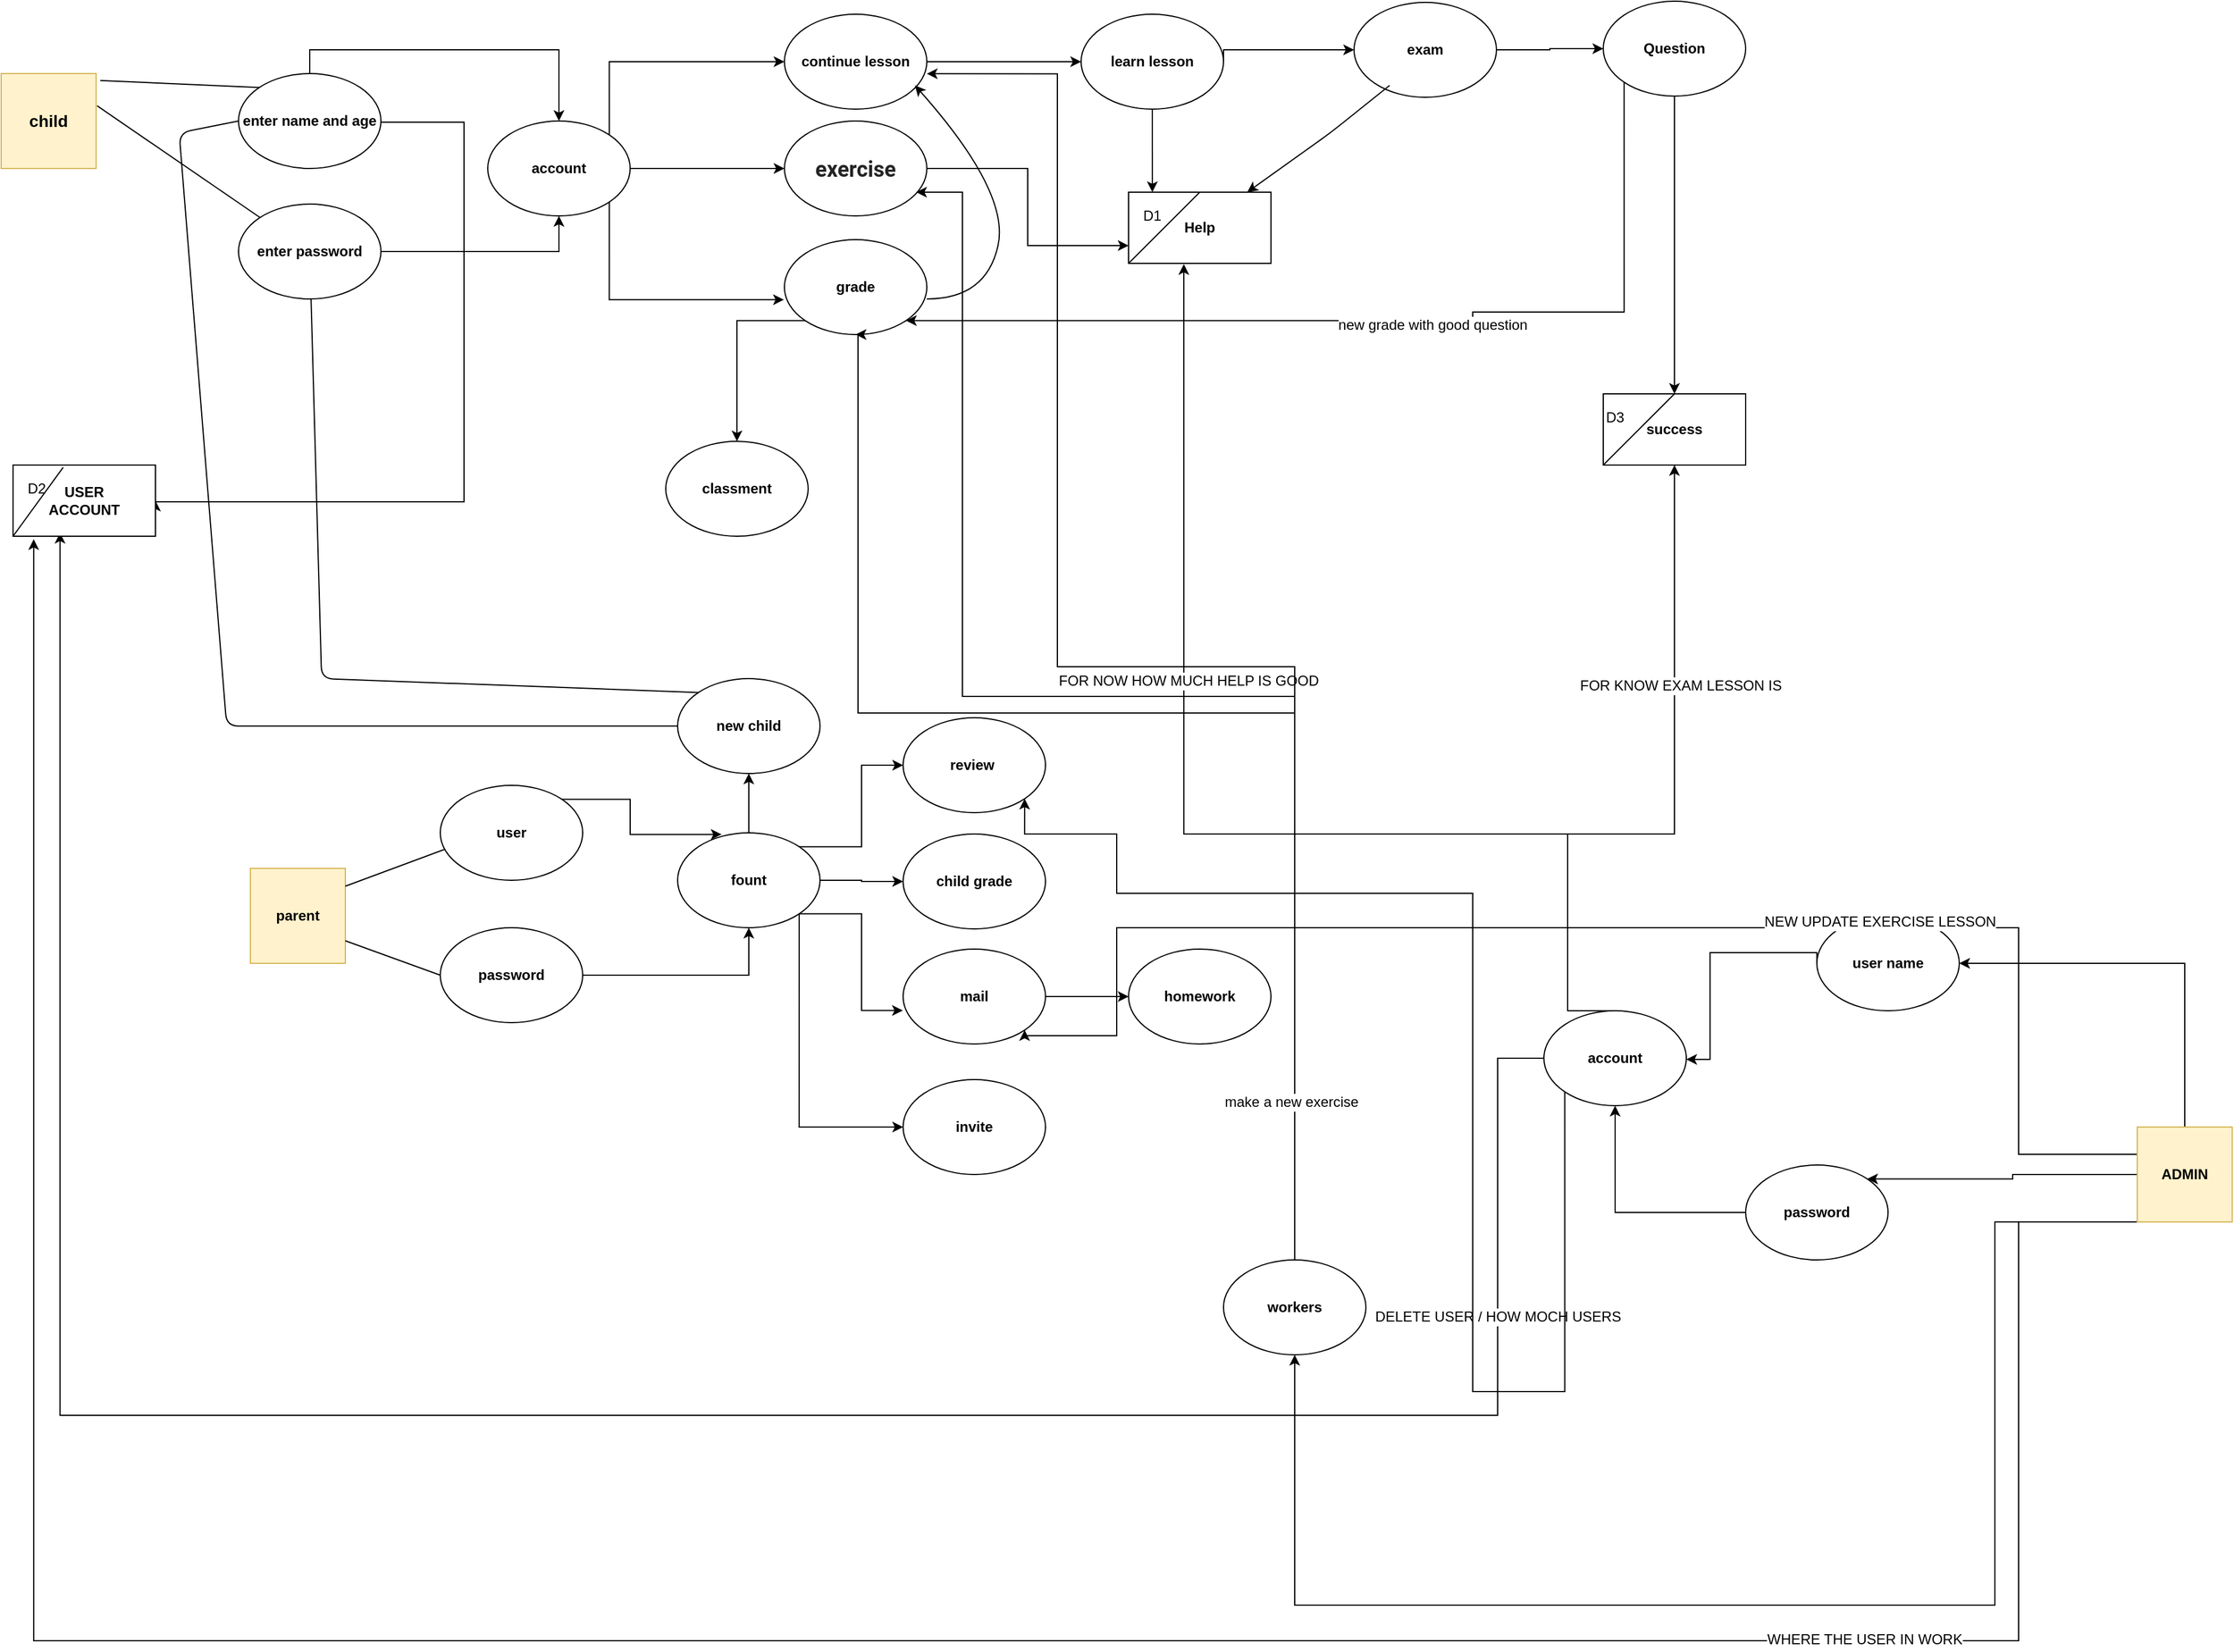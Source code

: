 <mxfile version="12.3.7" type="github" pages="1">
  <diagram id="p5BU9hymUU23O3TSgvM1" name="Page-1">
    <mxGraphModel dx="2015" dy="2181" grid="1" gridSize="10" guides="1" tooltips="1" connect="1" arrows="1" fold="1" page="1" pageScale="1" pageWidth="827" pageHeight="1169" math="0" shadow="0">
      <root>
        <mxCell id="0"/>
        <mxCell id="1" parent="0"/>
        <mxCell id="aAzarC-H_IoA1S3gir9M-2" value="&lt;font style=&quot;font-size: 14px&quot;&gt;&lt;b&gt;child&lt;/b&gt;&lt;/font&gt;" style="whiteSpace=wrap;html=1;aspect=fixed;fillColor=#fff2cc;strokeColor=#d6b656;" parent="1" vertex="1">
          <mxGeometry x="30" y="20" width="80" height="80" as="geometry"/>
        </mxCell>
        <mxCell id="aAzarC-H_IoA1S3gir9M-10" style="edgeStyle=orthogonalEdgeStyle;rounded=0;orthogonalLoop=1;jettySize=auto;html=1;exitX=0.5;exitY=0;exitDx=0;exitDy=0;entryX=0.5;entryY=0;entryDx=0;entryDy=0;" parent="1" source="aAzarC-H_IoA1S3gir9M-3" target="aAzarC-H_IoA1S3gir9M-8" edge="1">
          <mxGeometry relative="1" as="geometry"/>
        </mxCell>
        <mxCell id="aAzarC-H_IoA1S3gir9M-107" style="edgeStyle=orthogonalEdgeStyle;rounded=0;orthogonalLoop=1;jettySize=auto;html=1;exitX=1;exitY=0.5;exitDx=0;exitDy=0;entryX=1;entryY=0.5;entryDx=0;entryDy=0;" parent="1" source="aAzarC-H_IoA1S3gir9M-3" target="aAzarC-H_IoA1S3gir9M-76" edge="1">
          <mxGeometry relative="1" as="geometry">
            <mxPoint x="390" y="470" as="targetPoint"/>
            <Array as="points">
              <mxPoint x="420" y="61"/>
              <mxPoint x="420" y="381"/>
            </Array>
          </mxGeometry>
        </mxCell>
        <mxCell id="aAzarC-H_IoA1S3gir9M-3" value="&lt;b&gt;enter name and age&lt;/b&gt;" style="ellipse;whiteSpace=wrap;html=1;" parent="1" vertex="1">
          <mxGeometry x="230" y="20" width="120" height="80" as="geometry"/>
        </mxCell>
        <mxCell id="aAzarC-H_IoA1S3gir9M-4" value="" style="endArrow=none;html=1;exitX=1.044;exitY=0.074;exitDx=0;exitDy=0;exitPerimeter=0;entryX=0;entryY=0;entryDx=0;entryDy=0;" parent="1" source="aAzarC-H_IoA1S3gir9M-2" target="aAzarC-H_IoA1S3gir9M-3" edge="1">
          <mxGeometry width="50" height="50" relative="1" as="geometry">
            <mxPoint x="150" y="80" as="sourcePoint"/>
            <mxPoint x="200" y="30" as="targetPoint"/>
          </mxGeometry>
        </mxCell>
        <mxCell id="aAzarC-H_IoA1S3gir9M-9" style="edgeStyle=orthogonalEdgeStyle;rounded=0;orthogonalLoop=1;jettySize=auto;html=1;exitX=1;exitY=0.5;exitDx=0;exitDy=0;entryX=0.5;entryY=1;entryDx=0;entryDy=0;" parent="1" source="aAzarC-H_IoA1S3gir9M-5" target="aAzarC-H_IoA1S3gir9M-8" edge="1">
          <mxGeometry relative="1" as="geometry"/>
        </mxCell>
        <mxCell id="aAzarC-H_IoA1S3gir9M-5" value="&lt;b&gt;enter password&lt;/b&gt;" style="ellipse;whiteSpace=wrap;html=1;" parent="1" vertex="1">
          <mxGeometry x="230" y="130" width="120" height="80" as="geometry"/>
        </mxCell>
        <mxCell id="aAzarC-H_IoA1S3gir9M-7" value="" style="endArrow=none;html=1;exitX=1.011;exitY=0.34;exitDx=0;exitDy=0;exitPerimeter=0;" parent="1" source="aAzarC-H_IoA1S3gir9M-2" target="aAzarC-H_IoA1S3gir9M-5" edge="1">
          <mxGeometry width="50" height="50" relative="1" as="geometry">
            <mxPoint x="30" y="280" as="sourcePoint"/>
            <mxPoint x="80" y="230" as="targetPoint"/>
            <Array as="points"/>
          </mxGeometry>
        </mxCell>
        <mxCell id="aAzarC-H_IoA1S3gir9M-14" style="edgeStyle=orthogonalEdgeStyle;rounded=0;orthogonalLoop=1;jettySize=auto;html=1;exitX=1;exitY=1;exitDx=0;exitDy=0;entryX=-0.004;entryY=0.633;entryDx=0;entryDy=0;entryPerimeter=0;" parent="1" source="aAzarC-H_IoA1S3gir9M-8" target="aAzarC-H_IoA1S3gir9M-13" edge="1">
          <mxGeometry relative="1" as="geometry">
            <Array as="points">
              <mxPoint x="542" y="211"/>
            </Array>
          </mxGeometry>
        </mxCell>
        <mxCell id="aAzarC-H_IoA1S3gir9M-15" style="edgeStyle=orthogonalEdgeStyle;rounded=0;orthogonalLoop=1;jettySize=auto;html=1;exitX=1;exitY=0.5;exitDx=0;exitDy=0;" parent="1" source="aAzarC-H_IoA1S3gir9M-8" target="aAzarC-H_IoA1S3gir9M-12" edge="1">
          <mxGeometry relative="1" as="geometry"/>
        </mxCell>
        <mxCell id="aAzarC-H_IoA1S3gir9M-16" style="edgeStyle=orthogonalEdgeStyle;rounded=0;orthogonalLoop=1;jettySize=auto;html=1;exitX=1;exitY=0;exitDx=0;exitDy=0;entryX=0;entryY=0.5;entryDx=0;entryDy=0;" parent="1" source="aAzarC-H_IoA1S3gir9M-8" target="aAzarC-H_IoA1S3gir9M-11" edge="1">
          <mxGeometry relative="1" as="geometry">
            <Array as="points">
              <mxPoint x="542" y="10"/>
            </Array>
          </mxGeometry>
        </mxCell>
        <mxCell id="aAzarC-H_IoA1S3gir9M-8" value="&lt;b&gt;account&lt;/b&gt;" style="ellipse;whiteSpace=wrap;html=1;" parent="1" vertex="1">
          <mxGeometry x="440" y="60" width="120" height="80" as="geometry"/>
        </mxCell>
        <mxCell id="aAzarC-H_IoA1S3gir9M-21" style="edgeStyle=orthogonalEdgeStyle;rounded=0;orthogonalLoop=1;jettySize=auto;html=1;exitX=1;exitY=0.5;exitDx=0;exitDy=0;" parent="1" source="aAzarC-H_IoA1S3gir9M-11" target="aAzarC-H_IoA1S3gir9M-19" edge="1">
          <mxGeometry relative="1" as="geometry"/>
        </mxCell>
        <mxCell id="aAzarC-H_IoA1S3gir9M-11" value="&lt;b&gt;continue lesson&lt;/b&gt;" style="ellipse;whiteSpace=wrap;html=1;" parent="1" vertex="1">
          <mxGeometry x="690" y="-30" width="120" height="80" as="geometry"/>
        </mxCell>
        <mxCell id="aAzarC-H_IoA1S3gir9M-32" style="edgeStyle=orthogonalEdgeStyle;rounded=0;orthogonalLoop=1;jettySize=auto;html=1;exitX=1;exitY=0.5;exitDx=0;exitDy=0;entryX=0;entryY=0.75;entryDx=0;entryDy=0;" parent="1" source="aAzarC-H_IoA1S3gir9M-12" target="aAzarC-H_IoA1S3gir9M-23" edge="1">
          <mxGeometry relative="1" as="geometry"/>
        </mxCell>
        <mxCell id="aAzarC-H_IoA1S3gir9M-12" value="&lt;font color=&quot;#252525&quot; face=&quot;roboto, arial, sans-serif&quot;&gt;&lt;span style=&quot;font-size: 18px&quot;&gt;&lt;b&gt;exercise&lt;/b&gt;&lt;/span&gt;&lt;/font&gt;" style="ellipse;whiteSpace=wrap;html=1;" parent="1" vertex="1">
          <mxGeometry x="690" y="60" width="120" height="80" as="geometry"/>
        </mxCell>
        <mxCell id="aAzarC-H_IoA1S3gir9M-18" style="edgeStyle=orthogonalEdgeStyle;rounded=0;orthogonalLoop=1;jettySize=auto;html=1;exitX=0;exitY=1;exitDx=0;exitDy=0;" parent="1" source="aAzarC-H_IoA1S3gir9M-13" target="aAzarC-H_IoA1S3gir9M-17" edge="1">
          <mxGeometry relative="1" as="geometry">
            <Array as="points">
              <mxPoint x="650" y="228"/>
            </Array>
          </mxGeometry>
        </mxCell>
        <mxCell id="aAzarC-H_IoA1S3gir9M-13" value="&lt;b&gt;grade&lt;/b&gt;" style="ellipse;whiteSpace=wrap;html=1;" parent="1" vertex="1">
          <mxGeometry x="690" y="160" width="120" height="80" as="geometry"/>
        </mxCell>
        <mxCell id="aAzarC-H_IoA1S3gir9M-17" value="&lt;b&gt;classment&lt;/b&gt;" style="ellipse;whiteSpace=wrap;html=1;" parent="1" vertex="1">
          <mxGeometry x="590" y="330" width="120" height="80" as="geometry"/>
        </mxCell>
        <mxCell id="aAzarC-H_IoA1S3gir9M-22" style="edgeStyle=orthogonalEdgeStyle;rounded=0;orthogonalLoop=1;jettySize=auto;html=1;exitX=1;exitY=0.5;exitDx=0;exitDy=0;entryX=0;entryY=0.5;entryDx=0;entryDy=0;" parent="1" source="aAzarC-H_IoA1S3gir9M-19" target="aAzarC-H_IoA1S3gir9M-20" edge="1">
          <mxGeometry relative="1" as="geometry">
            <Array as="points">
              <mxPoint x="1060"/>
            </Array>
          </mxGeometry>
        </mxCell>
        <mxCell id="aAzarC-H_IoA1S3gir9M-31" style="edgeStyle=orthogonalEdgeStyle;rounded=0;orthogonalLoop=1;jettySize=auto;html=1;exitX=0.5;exitY=1;exitDx=0;exitDy=0;entryX=0.167;entryY=0;entryDx=0;entryDy=0;entryPerimeter=0;" parent="1" source="aAzarC-H_IoA1S3gir9M-19" target="aAzarC-H_IoA1S3gir9M-23" edge="1">
          <mxGeometry relative="1" as="geometry"/>
        </mxCell>
        <mxCell id="aAzarC-H_IoA1S3gir9M-19" value="&lt;b&gt;learn lesson&lt;/b&gt;" style="ellipse;whiteSpace=wrap;html=1;" parent="1" vertex="1">
          <mxGeometry x="940" y="-30" width="120" height="80" as="geometry"/>
        </mxCell>
        <mxCell id="aAzarC-H_IoA1S3gir9M-85" style="edgeStyle=orthogonalEdgeStyle;rounded=0;orthogonalLoop=1;jettySize=auto;html=1;exitX=1;exitY=0.5;exitDx=0;exitDy=0;" parent="1" source="aAzarC-H_IoA1S3gir9M-20" target="aAzarC-H_IoA1S3gir9M-84" edge="1">
          <mxGeometry relative="1" as="geometry"/>
        </mxCell>
        <mxCell id="aAzarC-H_IoA1S3gir9M-20" value="&lt;b&gt;exam&lt;/b&gt;" style="ellipse;whiteSpace=wrap;html=1;" parent="1" vertex="1">
          <mxGeometry x="1170" y="-40" width="120" height="80" as="geometry"/>
        </mxCell>
        <mxCell id="aAzarC-H_IoA1S3gir9M-23" value="&lt;b&gt;Help&lt;/b&gt;" style="rounded=0;whiteSpace=wrap;html=1;" parent="1" vertex="1">
          <mxGeometry x="980" y="120" width="120" height="60" as="geometry"/>
        </mxCell>
        <mxCell id="aAzarC-H_IoA1S3gir9M-24" value="" style="endArrow=none;html=1;entryX=0.5;entryY=0;entryDx=0;entryDy=0;" parent="1" target="aAzarC-H_IoA1S3gir9M-23" edge="1">
          <mxGeometry width="50" height="50" relative="1" as="geometry">
            <mxPoint x="980" y="180" as="sourcePoint"/>
            <mxPoint x="1030" y="130" as="targetPoint"/>
          </mxGeometry>
        </mxCell>
        <mxCell id="aAzarC-H_IoA1S3gir9M-25" value="D1" style="text;html=1;strokeColor=none;fillColor=none;align=center;verticalAlign=middle;whiteSpace=wrap;rounded=0;" parent="1" vertex="1">
          <mxGeometry x="980" y="130" width="40" height="20" as="geometry"/>
        </mxCell>
        <mxCell id="aAzarC-H_IoA1S3gir9M-28" value="" style="endArrow=classic;html=1;" parent="1" edge="1">
          <mxGeometry width="50" height="50" relative="1" as="geometry">
            <mxPoint x="1200" y="30" as="sourcePoint"/>
            <mxPoint x="1080" y="120" as="targetPoint"/>
            <Array as="points">
              <mxPoint x="1150" y="70"/>
            </Array>
          </mxGeometry>
        </mxCell>
        <mxCell id="aAzarC-H_IoA1S3gir9M-33" value="&lt;b&gt;success&lt;/b&gt;" style="rounded=0;whiteSpace=wrap;html=1;" parent="1" vertex="1">
          <mxGeometry x="1380" y="290" width="120" height="60" as="geometry"/>
        </mxCell>
        <mxCell id="aAzarC-H_IoA1S3gir9M-34" value="" style="endArrow=none;html=1;entryX=0.5;entryY=0;entryDx=0;entryDy=0;" parent="1" edge="1">
          <mxGeometry width="50" height="50" relative="1" as="geometry">
            <mxPoint x="1380" y="350" as="sourcePoint"/>
            <mxPoint x="1440" y="290" as="targetPoint"/>
          </mxGeometry>
        </mxCell>
        <mxCell id="aAzarC-H_IoA1S3gir9M-35" value="D3" style="text;html=1;strokeColor=none;fillColor=none;align=center;verticalAlign=middle;whiteSpace=wrap;rounded=0;" parent="1" vertex="1">
          <mxGeometry x="1370" y="300" width="40" height="20" as="geometry"/>
        </mxCell>
        <mxCell id="aAzarC-H_IoA1S3gir9M-38" value="&lt;b&gt;new child&lt;/b&gt;" style="ellipse;whiteSpace=wrap;html=1;" parent="1" vertex="1">
          <mxGeometry x="600" y="530" width="120" height="80" as="geometry"/>
        </mxCell>
        <mxCell id="aAzarC-H_IoA1S3gir9M-40" style="edgeStyle=orthogonalEdgeStyle;rounded=0;orthogonalLoop=1;jettySize=auto;html=1;exitX=0.5;exitY=0;exitDx=0;exitDy=0;entryX=0.5;entryY=1;entryDx=0;entryDy=0;" parent="1" source="aAzarC-H_IoA1S3gir9M-39" target="aAzarC-H_IoA1S3gir9M-38" edge="1">
          <mxGeometry relative="1" as="geometry"/>
        </mxCell>
        <mxCell id="aAzarC-H_IoA1S3gir9M-59" style="edgeStyle=orthogonalEdgeStyle;rounded=0;orthogonalLoop=1;jettySize=auto;html=1;exitX=1;exitY=1;exitDx=0;exitDy=0;entryX=0;entryY=0.5;entryDx=0;entryDy=0;" parent="1" source="aAzarC-H_IoA1S3gir9M-39" target="aAzarC-H_IoA1S3gir9M-58" edge="1">
          <mxGeometry relative="1" as="geometry">
            <Array as="points">
              <mxPoint x="702" y="908"/>
            </Array>
          </mxGeometry>
        </mxCell>
        <mxCell id="aAzarC-H_IoA1S3gir9M-60" style="edgeStyle=orthogonalEdgeStyle;rounded=0;orthogonalLoop=1;jettySize=auto;html=1;exitX=1;exitY=1;exitDx=0;exitDy=0;entryX=-0.002;entryY=0.647;entryDx=0;entryDy=0;entryPerimeter=0;" parent="1" source="aAzarC-H_IoA1S3gir9M-39" target="aAzarC-H_IoA1S3gir9M-57" edge="1">
          <mxGeometry relative="1" as="geometry"/>
        </mxCell>
        <mxCell id="aAzarC-H_IoA1S3gir9M-61" style="edgeStyle=orthogonalEdgeStyle;rounded=0;orthogonalLoop=1;jettySize=auto;html=1;exitX=1;exitY=0.5;exitDx=0;exitDy=0;" parent="1" source="aAzarC-H_IoA1S3gir9M-39" target="aAzarC-H_IoA1S3gir9M-56" edge="1">
          <mxGeometry relative="1" as="geometry"/>
        </mxCell>
        <mxCell id="aAzarC-H_IoA1S3gir9M-62" style="edgeStyle=orthogonalEdgeStyle;rounded=0;orthogonalLoop=1;jettySize=auto;html=1;exitX=1;exitY=0;exitDx=0;exitDy=0;entryX=0;entryY=0.5;entryDx=0;entryDy=0;" parent="1" source="aAzarC-H_IoA1S3gir9M-39" target="aAzarC-H_IoA1S3gir9M-55" edge="1">
          <mxGeometry relative="1" as="geometry"/>
        </mxCell>
        <mxCell id="aAzarC-H_IoA1S3gir9M-39" value="&lt;b&gt;fount&lt;/b&gt;" style="ellipse;whiteSpace=wrap;html=1;" parent="1" vertex="1">
          <mxGeometry x="600" y="660" width="120" height="80" as="geometry"/>
        </mxCell>
        <mxCell id="aAzarC-H_IoA1S3gir9M-45" value="&lt;b&gt;parent&lt;/b&gt;" style="whiteSpace=wrap;html=1;aspect=fixed;fillColor=#fff2cc;strokeColor=#d6b656;" parent="1" vertex="1">
          <mxGeometry x="240" y="690" width="80" height="80" as="geometry"/>
        </mxCell>
        <mxCell id="aAzarC-H_IoA1S3gir9M-51" style="edgeStyle=orthogonalEdgeStyle;rounded=0;orthogonalLoop=1;jettySize=auto;html=1;exitX=1;exitY=0;exitDx=0;exitDy=0;entryX=0.309;entryY=0.017;entryDx=0;entryDy=0;entryPerimeter=0;" parent="1" source="aAzarC-H_IoA1S3gir9M-48" target="aAzarC-H_IoA1S3gir9M-39" edge="1">
          <mxGeometry relative="1" as="geometry"/>
        </mxCell>
        <mxCell id="aAzarC-H_IoA1S3gir9M-48" value="&lt;b&gt;user&lt;/b&gt;" style="ellipse;whiteSpace=wrap;html=1;" parent="1" vertex="1">
          <mxGeometry x="400" y="620" width="120" height="80" as="geometry"/>
        </mxCell>
        <mxCell id="aAzarC-H_IoA1S3gir9M-52" style="edgeStyle=orthogonalEdgeStyle;rounded=0;orthogonalLoop=1;jettySize=auto;html=1;exitX=1;exitY=0.5;exitDx=0;exitDy=0;entryX=0.5;entryY=1;entryDx=0;entryDy=0;" parent="1" source="aAzarC-H_IoA1S3gir9M-50" target="aAzarC-H_IoA1S3gir9M-39" edge="1">
          <mxGeometry relative="1" as="geometry">
            <Array as="points">
              <mxPoint x="660" y="780"/>
            </Array>
          </mxGeometry>
        </mxCell>
        <mxCell id="aAzarC-H_IoA1S3gir9M-50" value="&lt;b&gt;password&lt;/b&gt;" style="ellipse;whiteSpace=wrap;html=1;" parent="1" vertex="1">
          <mxGeometry x="400" y="740" width="120" height="80" as="geometry"/>
        </mxCell>
        <mxCell id="aAzarC-H_IoA1S3gir9M-53" value="" style="endArrow=none;html=1;entryX=0.035;entryY=0.672;entryDx=0;entryDy=0;entryPerimeter=0;" parent="1" target="aAzarC-H_IoA1S3gir9M-48" edge="1">
          <mxGeometry width="50" height="50" relative="1" as="geometry">
            <mxPoint x="320" y="705" as="sourcePoint"/>
            <mxPoint x="375" y="655" as="targetPoint"/>
          </mxGeometry>
        </mxCell>
        <mxCell id="aAzarC-H_IoA1S3gir9M-54" value="" style="endArrow=none;html=1;entryX=0;entryY=0.5;entryDx=0;entryDy=0;" parent="1" target="aAzarC-H_IoA1S3gir9M-50" edge="1">
          <mxGeometry width="50" height="50" relative="1" as="geometry">
            <mxPoint x="320" y="751" as="sourcePoint"/>
            <mxPoint x="404.2" y="719.76" as="targetPoint"/>
          </mxGeometry>
        </mxCell>
        <mxCell id="aAzarC-H_IoA1S3gir9M-55" value="&lt;b&gt;review&amp;nbsp;&lt;/b&gt;" style="ellipse;whiteSpace=wrap;html=1;" parent="1" vertex="1">
          <mxGeometry x="790" y="563" width="120" height="80" as="geometry"/>
        </mxCell>
        <mxCell id="aAzarC-H_IoA1S3gir9M-56" value="&lt;b&gt;child grade&lt;/b&gt;" style="ellipse;whiteSpace=wrap;html=1;" parent="1" vertex="1">
          <mxGeometry x="790" y="661" width="120" height="80" as="geometry"/>
        </mxCell>
        <mxCell id="aAzarC-H_IoA1S3gir9M-64" style="edgeStyle=orthogonalEdgeStyle;rounded=0;orthogonalLoop=1;jettySize=auto;html=1;exitX=1;exitY=0.5;exitDx=0;exitDy=0;entryX=0;entryY=0.5;entryDx=0;entryDy=0;" parent="1" source="aAzarC-H_IoA1S3gir9M-57" target="aAzarC-H_IoA1S3gir9M-63" edge="1">
          <mxGeometry relative="1" as="geometry"/>
        </mxCell>
        <mxCell id="aAzarC-H_IoA1S3gir9M-57" value="&lt;b&gt;mail&lt;/b&gt;" style="ellipse;whiteSpace=wrap;html=1;" parent="1" vertex="1">
          <mxGeometry x="790" y="758" width="120" height="80" as="geometry"/>
        </mxCell>
        <mxCell id="aAzarC-H_IoA1S3gir9M-58" value="&lt;b&gt;invite&lt;/b&gt;" style="ellipse;whiteSpace=wrap;html=1;" parent="1" vertex="1">
          <mxGeometry x="790" y="868" width="120" height="80" as="geometry"/>
        </mxCell>
        <mxCell id="aAzarC-H_IoA1S3gir9M-63" value="&lt;b&gt;homework&lt;/b&gt;" style="ellipse;whiteSpace=wrap;html=1;" parent="1" vertex="1">
          <mxGeometry x="980" y="758" width="120" height="80" as="geometry"/>
        </mxCell>
        <mxCell id="aAzarC-H_IoA1S3gir9M-65" value="" style="curved=1;endArrow=classic;html=1;" parent="1" edge="1">
          <mxGeometry width="50" height="50" relative="1" as="geometry">
            <mxPoint x="810" y="210" as="sourcePoint"/>
            <mxPoint x="800" y="30" as="targetPoint"/>
            <Array as="points">
              <mxPoint x="860" y="210"/>
              <mxPoint x="880" y="120"/>
            </Array>
          </mxGeometry>
        </mxCell>
        <mxCell id="aAzarC-H_IoA1S3gir9M-75" style="edgeStyle=orthogonalEdgeStyle;rounded=0;orthogonalLoop=1;jettySize=auto;html=1;exitX=0;exitY=0.5;exitDx=0;exitDy=0;entryX=0.33;entryY=0.952;entryDx=0;entryDy=0;entryPerimeter=0;" parent="1" source="aAzarC-H_IoA1S3gir9M-66" target="aAzarC-H_IoA1S3gir9M-76" edge="1">
          <mxGeometry relative="1" as="geometry">
            <mxPoint x="100" y="511" as="targetPoint"/>
            <Array as="points">
              <mxPoint x="1291" y="1151"/>
              <mxPoint x="80" y="1151"/>
            </Array>
          </mxGeometry>
        </mxCell>
        <mxCell id="aAzarC-H_IoA1S3gir9M-79" value="DELETE USER / HOW MOCH USERS" style="text;html=1;align=center;verticalAlign=middle;resizable=0;points=[];;labelBackgroundColor=#ffffff;" parent="aAzarC-H_IoA1S3gir9M-75" vertex="1" connectable="0">
          <mxGeometry x="-0.776" relative="1" as="geometry">
            <mxPoint as="offset"/>
          </mxGeometry>
        </mxCell>
        <mxCell id="aAzarC-H_IoA1S3gir9M-80" style="edgeStyle=orthogonalEdgeStyle;rounded=0;orthogonalLoop=1;jettySize=auto;html=1;exitX=0.5;exitY=0;exitDx=0;exitDy=0;entryX=0.388;entryY=1.01;entryDx=0;entryDy=0;entryPerimeter=0;" parent="1" source="aAzarC-H_IoA1S3gir9M-66" target="aAzarC-H_IoA1S3gir9M-23" edge="1">
          <mxGeometry relative="1" as="geometry">
            <Array as="points">
              <mxPoint x="1350" y="661"/>
              <mxPoint x="1027" y="661"/>
            </Array>
          </mxGeometry>
        </mxCell>
        <mxCell id="aAzarC-H_IoA1S3gir9M-83" value="FOR NOW HOW MUCH HELP IS GOOD&amp;nbsp;" style="text;html=1;align=center;verticalAlign=middle;resizable=0;points=[];;labelBackgroundColor=#ffffff;" parent="aAzarC-H_IoA1S3gir9M-80" vertex="1" connectable="0">
          <mxGeometry x="0.292" y="-5" relative="1" as="geometry">
            <mxPoint as="offset"/>
          </mxGeometry>
        </mxCell>
        <mxCell id="aAzarC-H_IoA1S3gir9M-81" style="edgeStyle=orthogonalEdgeStyle;rounded=0;orthogonalLoop=1;jettySize=auto;html=1;exitX=0.5;exitY=0;exitDx=0;exitDy=0;" parent="1" source="aAzarC-H_IoA1S3gir9M-66" target="aAzarC-H_IoA1S3gir9M-33" edge="1">
          <mxGeometry relative="1" as="geometry">
            <Array as="points">
              <mxPoint x="1350" y="661"/>
              <mxPoint x="1440" y="661"/>
            </Array>
          </mxGeometry>
        </mxCell>
        <mxCell id="aAzarC-H_IoA1S3gir9M-82" value="FOR KNOW EXAM LESSON IS" style="text;html=1;align=center;verticalAlign=middle;resizable=0;points=[];;labelBackgroundColor=#ffffff;" parent="aAzarC-H_IoA1S3gir9M-81" vertex="1" connectable="0">
          <mxGeometry x="0.371" y="-5" relative="1" as="geometry">
            <mxPoint as="offset"/>
          </mxGeometry>
        </mxCell>
        <mxCell id="aAzarC-H_IoA1S3gir9M-104" style="edgeStyle=orthogonalEdgeStyle;rounded=0;orthogonalLoop=1;jettySize=auto;html=1;exitX=0;exitY=0;exitDx=0;exitDy=0;entryX=1;entryY=1;entryDx=0;entryDy=0;" parent="1" source="aAzarC-H_IoA1S3gir9M-66" target="aAzarC-H_IoA1S3gir9M-55" edge="1">
          <mxGeometry relative="1" as="geometry">
            <mxPoint x="1200" y="710" as="targetPoint"/>
            <Array as="points">
              <mxPoint x="1270" y="1131"/>
              <mxPoint x="1270" y="711"/>
              <mxPoint x="970" y="711"/>
              <mxPoint x="970" y="661"/>
              <mxPoint x="893" y="661"/>
            </Array>
          </mxGeometry>
        </mxCell>
        <mxCell id="aAzarC-H_IoA1S3gir9M-66" value="&lt;b&gt;account&lt;/b&gt;" style="ellipse;whiteSpace=wrap;html=1;" parent="1" vertex="1">
          <mxGeometry x="1330" y="810" width="120" height="80" as="geometry"/>
        </mxCell>
        <mxCell id="aAzarC-H_IoA1S3gir9M-74" style="edgeStyle=orthogonalEdgeStyle;rounded=0;orthogonalLoop=1;jettySize=auto;html=1;exitX=0;exitY=0.5;exitDx=0;exitDy=0;" parent="1" source="aAzarC-H_IoA1S3gir9M-67" target="aAzarC-H_IoA1S3gir9M-66" edge="1">
          <mxGeometry relative="1" as="geometry">
            <Array as="points">
              <mxPoint x="1560" y="761"/>
              <mxPoint x="1470" y="761"/>
              <mxPoint x="1470" y="851"/>
            </Array>
          </mxGeometry>
        </mxCell>
        <mxCell id="aAzarC-H_IoA1S3gir9M-67" value="&lt;b&gt;user name&lt;/b&gt;" style="ellipse;whiteSpace=wrap;html=1;" parent="1" vertex="1">
          <mxGeometry x="1560" y="730" width="120" height="80" as="geometry"/>
        </mxCell>
        <mxCell id="aAzarC-H_IoA1S3gir9M-73" style="edgeStyle=orthogonalEdgeStyle;rounded=0;orthogonalLoop=1;jettySize=auto;html=1;exitX=0;exitY=0.5;exitDx=0;exitDy=0;" parent="1" source="aAzarC-H_IoA1S3gir9M-68" target="aAzarC-H_IoA1S3gir9M-66" edge="1">
          <mxGeometry relative="1" as="geometry"/>
        </mxCell>
        <mxCell id="aAzarC-H_IoA1S3gir9M-68" value="password" style="ellipse;whiteSpace=wrap;html=1;fontStyle=1" parent="1" vertex="1">
          <mxGeometry x="1500" y="940" width="120" height="80" as="geometry"/>
        </mxCell>
        <mxCell id="aAzarC-H_IoA1S3gir9M-91" style="edgeStyle=orthogonalEdgeStyle;rounded=0;orthogonalLoop=1;jettySize=auto;html=1;exitX=0.5;exitY=0;exitDx=0;exitDy=0;entryX=1;entryY=0.627;entryDx=0;entryDy=0;entryPerimeter=0;" parent="1" source="aAzarC-H_IoA1S3gir9M-69" target="aAzarC-H_IoA1S3gir9M-11" edge="1">
          <mxGeometry relative="1" as="geometry">
            <mxPoint x="890" y="20" as="targetPoint"/>
            <Array as="points">
              <mxPoint x="1120" y="520"/>
              <mxPoint x="920" y="520"/>
              <mxPoint x="920" y="20"/>
            </Array>
          </mxGeometry>
        </mxCell>
        <mxCell id="aAzarC-H_IoA1S3gir9M-92" style="edgeStyle=orthogonalEdgeStyle;rounded=0;orthogonalLoop=1;jettySize=auto;html=1;exitX=0.5;exitY=0;exitDx=0;exitDy=0;" parent="1" source="aAzarC-H_IoA1S3gir9M-69" edge="1">
          <mxGeometry relative="1" as="geometry">
            <mxPoint x="801" y="120" as="targetPoint"/>
            <Array as="points">
              <mxPoint x="1120" y="545"/>
              <mxPoint x="840" y="545"/>
              <mxPoint x="840" y="120"/>
            </Array>
          </mxGeometry>
        </mxCell>
        <mxCell id="aAzarC-H_IoA1S3gir9M-93" style="edgeStyle=orthogonalEdgeStyle;rounded=0;orthogonalLoop=1;jettySize=auto;html=1;exitX=0.5;exitY=0;exitDx=0;exitDy=0;entryX=0.5;entryY=1;entryDx=0;entryDy=0;" parent="1" source="aAzarC-H_IoA1S3gir9M-69" target="aAzarC-H_IoA1S3gir9M-13" edge="1">
          <mxGeometry relative="1" as="geometry">
            <Array as="points">
              <mxPoint x="1120" y="559"/>
              <mxPoint x="752" y="559"/>
            </Array>
          </mxGeometry>
        </mxCell>
        <mxCell id="aAzarC-H_IoA1S3gir9M-94" value="make a new exercise" style="text;html=1;align=center;verticalAlign=middle;resizable=0;points=[];;labelBackgroundColor=#ffffff;" parent="aAzarC-H_IoA1S3gir9M-93" vertex="1" connectable="0">
          <mxGeometry x="-0.769" y="3" relative="1" as="geometry">
            <mxPoint as="offset"/>
          </mxGeometry>
        </mxCell>
        <mxCell id="aAzarC-H_IoA1S3gir9M-69" value="&lt;b&gt;workers&lt;/b&gt;" style="ellipse;whiteSpace=wrap;html=1;" parent="1" vertex="1">
          <mxGeometry x="1060" y="1020" width="120" height="80" as="geometry"/>
        </mxCell>
        <mxCell id="aAzarC-H_IoA1S3gir9M-96" style="edgeStyle=orthogonalEdgeStyle;rounded=0;orthogonalLoop=1;jettySize=auto;html=1;exitX=0.5;exitY=0;exitDx=0;exitDy=0;entryX=1;entryY=1;entryDx=0;entryDy=0;" parent="1" source="aAzarC-H_IoA1S3gir9M-70" target="aAzarC-H_IoA1S3gir9M-57" edge="1">
          <mxGeometry relative="1" as="geometry">
            <mxPoint x="950" y="830" as="targetPoint"/>
            <Array as="points">
              <mxPoint x="1900" y="931"/>
              <mxPoint x="1730" y="931"/>
              <mxPoint x="1730" y="740"/>
              <mxPoint x="970" y="740"/>
              <mxPoint x="970" y="831"/>
              <mxPoint x="892" y="831"/>
            </Array>
          </mxGeometry>
        </mxCell>
        <mxCell id="aAzarC-H_IoA1S3gir9M-97" value="NEW UPDATE EXERCISE LESSON" style="text;html=1;align=center;verticalAlign=middle;resizable=0;points=[];;labelBackgroundColor=#ffffff;" parent="aAzarC-H_IoA1S3gir9M-96" vertex="1" connectable="0">
          <mxGeometry x="-0.21" y="-5" relative="1" as="geometry">
            <mxPoint x="1" as="offset"/>
          </mxGeometry>
        </mxCell>
        <mxCell id="aAzarC-H_IoA1S3gir9M-98" style="edgeStyle=orthogonalEdgeStyle;rounded=0;orthogonalLoop=1;jettySize=auto;html=1;exitX=0.5;exitY=1;exitDx=0;exitDy=0;entryX=0.145;entryY=1.041;entryDx=0;entryDy=0;entryPerimeter=0;" parent="1" source="aAzarC-H_IoA1S3gir9M-70" target="aAzarC-H_IoA1S3gir9M-76" edge="1">
          <mxGeometry relative="1" as="geometry">
            <mxPoint x="60" y="420" as="targetPoint"/>
            <Array as="points">
              <mxPoint x="1730" y="1341"/>
              <mxPoint x="57" y="1341"/>
            </Array>
          </mxGeometry>
        </mxCell>
        <mxCell id="aAzarC-H_IoA1S3gir9M-99" value="WHERE THE USER IN WORK" style="text;html=1;align=center;verticalAlign=middle;resizable=0;points=[];;labelBackgroundColor=#ffffff;" parent="aAzarC-H_IoA1S3gir9M-98" vertex="1" connectable="0">
          <mxGeometry x="-0.597" y="-1" relative="1" as="geometry">
            <mxPoint as="offset"/>
          </mxGeometry>
        </mxCell>
        <mxCell id="aAzarC-H_IoA1S3gir9M-103" style="edgeStyle=orthogonalEdgeStyle;rounded=0;orthogonalLoop=1;jettySize=auto;html=1;exitX=0.25;exitY=1;exitDx=0;exitDy=0;entryX=0.5;entryY=1;entryDx=0;entryDy=0;" parent="1" source="aAzarC-H_IoA1S3gir9M-70" target="aAzarC-H_IoA1S3gir9M-69" edge="1">
          <mxGeometry relative="1" as="geometry">
            <mxPoint x="1150" y="1221" as="targetPoint"/>
            <Array as="points">
              <mxPoint x="1710" y="1311"/>
              <mxPoint x="1120" y="1311"/>
            </Array>
          </mxGeometry>
        </mxCell>
        <mxCell id="aAzarC-H_IoA1S3gir9M-110" style="edgeStyle=orthogonalEdgeStyle;rounded=0;orthogonalLoop=1;jettySize=auto;html=1;exitX=0.5;exitY=0;exitDx=0;exitDy=0;entryX=1;entryY=0.5;entryDx=0;entryDy=0;" parent="1" source="aAzarC-H_IoA1S3gir9M-70" target="aAzarC-H_IoA1S3gir9M-67" edge="1">
          <mxGeometry relative="1" as="geometry"/>
        </mxCell>
        <mxCell id="aAzarC-H_IoA1S3gir9M-112" style="edgeStyle=orthogonalEdgeStyle;rounded=0;orthogonalLoop=1;jettySize=auto;html=1;exitX=0;exitY=0.5;exitDx=0;exitDy=0;entryX=1;entryY=0;entryDx=0;entryDy=0;" parent="1" source="aAzarC-H_IoA1S3gir9M-70" target="aAzarC-H_IoA1S3gir9M-68" edge="1">
          <mxGeometry relative="1" as="geometry"/>
        </mxCell>
        <mxCell id="aAzarC-H_IoA1S3gir9M-70" value="&lt;b&gt;ADMIN&lt;/b&gt;" style="whiteSpace=wrap;html=1;aspect=fixed;fillColor=#fff2cc;strokeColor=#d6b656;" parent="1" vertex="1">
          <mxGeometry x="1830" y="908" width="80" height="80" as="geometry"/>
        </mxCell>
        <mxCell id="aAzarC-H_IoA1S3gir9M-76" value="&lt;b&gt;USER&lt;br&gt;ACCOUNT&lt;/b&gt;" style="rounded=0;whiteSpace=wrap;html=1;" parent="1" vertex="1">
          <mxGeometry x="40" y="350" width="120" height="60" as="geometry"/>
        </mxCell>
        <mxCell id="aAzarC-H_IoA1S3gir9M-77" value="" style="endArrow=none;html=1;entryX=0.352;entryY=0.033;entryDx=0;entryDy=0;entryPerimeter=0;" parent="1" target="aAzarC-H_IoA1S3gir9M-76" edge="1">
          <mxGeometry width="50" height="50" relative="1" as="geometry">
            <mxPoint x="40" y="410" as="sourcePoint"/>
            <mxPoint x="90" y="360" as="targetPoint"/>
          </mxGeometry>
        </mxCell>
        <mxCell id="aAzarC-H_IoA1S3gir9M-78" value="D2" style="text;html=1;strokeColor=none;fillColor=none;align=center;verticalAlign=middle;whiteSpace=wrap;rounded=0;" parent="1" vertex="1">
          <mxGeometry x="40" y="360" width="40" height="20" as="geometry"/>
        </mxCell>
        <mxCell id="aAzarC-H_IoA1S3gir9M-86" style="edgeStyle=orthogonalEdgeStyle;rounded=0;orthogonalLoop=1;jettySize=auto;html=1;exitX=0.5;exitY=1;exitDx=0;exitDy=0;" parent="1" source="aAzarC-H_IoA1S3gir9M-84" edge="1">
          <mxGeometry relative="1" as="geometry">
            <mxPoint x="1440" y="290" as="targetPoint"/>
          </mxGeometry>
        </mxCell>
        <mxCell id="aAzarC-H_IoA1S3gir9M-89" style="edgeStyle=orthogonalEdgeStyle;rounded=0;orthogonalLoop=1;jettySize=auto;html=1;exitX=0;exitY=1;exitDx=0;exitDy=0;entryX=1;entryY=1;entryDx=0;entryDy=0;" parent="1" source="aAzarC-H_IoA1S3gir9M-84" target="aAzarC-H_IoA1S3gir9M-13" edge="1">
          <mxGeometry relative="1" as="geometry">
            <mxPoint x="1110" y="221" as="targetPoint"/>
            <Array as="points">
              <mxPoint x="1397" y="221"/>
              <mxPoint x="1270" y="221"/>
              <mxPoint x="1270" y="228"/>
            </Array>
          </mxGeometry>
        </mxCell>
        <mxCell id="aAzarC-H_IoA1S3gir9M-90" value="new grade with good question" style="text;html=1;align=center;verticalAlign=middle;resizable=0;points=[];;labelBackgroundColor=#ffffff;" parent="aAzarC-H_IoA1S3gir9M-89" vertex="1" connectable="0">
          <mxGeometry x="-0.099" y="3" relative="1" as="geometry">
            <mxPoint as="offset"/>
          </mxGeometry>
        </mxCell>
        <mxCell id="aAzarC-H_IoA1S3gir9M-84" value="&lt;b&gt;Question&lt;/b&gt;" style="ellipse;whiteSpace=wrap;html=1;" parent="1" vertex="1">
          <mxGeometry x="1380" y="-41" width="120" height="80" as="geometry"/>
        </mxCell>
        <mxCell id="aAzarC-H_IoA1S3gir9M-105" value="" style="endArrow=none;html=1;entryX=0;entryY=0.5;entryDx=0;entryDy=0;exitX=0;exitY=0.5;exitDx=0;exitDy=0;" parent="1" source="aAzarC-H_IoA1S3gir9M-3" target="aAzarC-H_IoA1S3gir9M-38" edge="1">
          <mxGeometry width="50" height="50" relative="1" as="geometry">
            <mxPoint x="180" y="50" as="sourcePoint"/>
            <mxPoint x="460" y="480" as="targetPoint"/>
            <Array as="points">
              <mxPoint x="180" y="70"/>
              <mxPoint x="220" y="570"/>
            </Array>
          </mxGeometry>
        </mxCell>
        <mxCell id="aAzarC-H_IoA1S3gir9M-106" value="" style="endArrow=none;html=1;entryX=0;entryY=0;entryDx=0;entryDy=0;" parent="1" source="aAzarC-H_IoA1S3gir9M-5" target="aAzarC-H_IoA1S3gir9M-38" edge="1">
          <mxGeometry width="50" height="50" relative="1" as="geometry">
            <mxPoint x="410" y="435" as="sourcePoint"/>
            <mxPoint x="460" y="385" as="targetPoint"/>
            <Array as="points">
              <mxPoint x="300" y="530"/>
            </Array>
          </mxGeometry>
        </mxCell>
      </root>
    </mxGraphModel>
  </diagram>
</mxfile>
